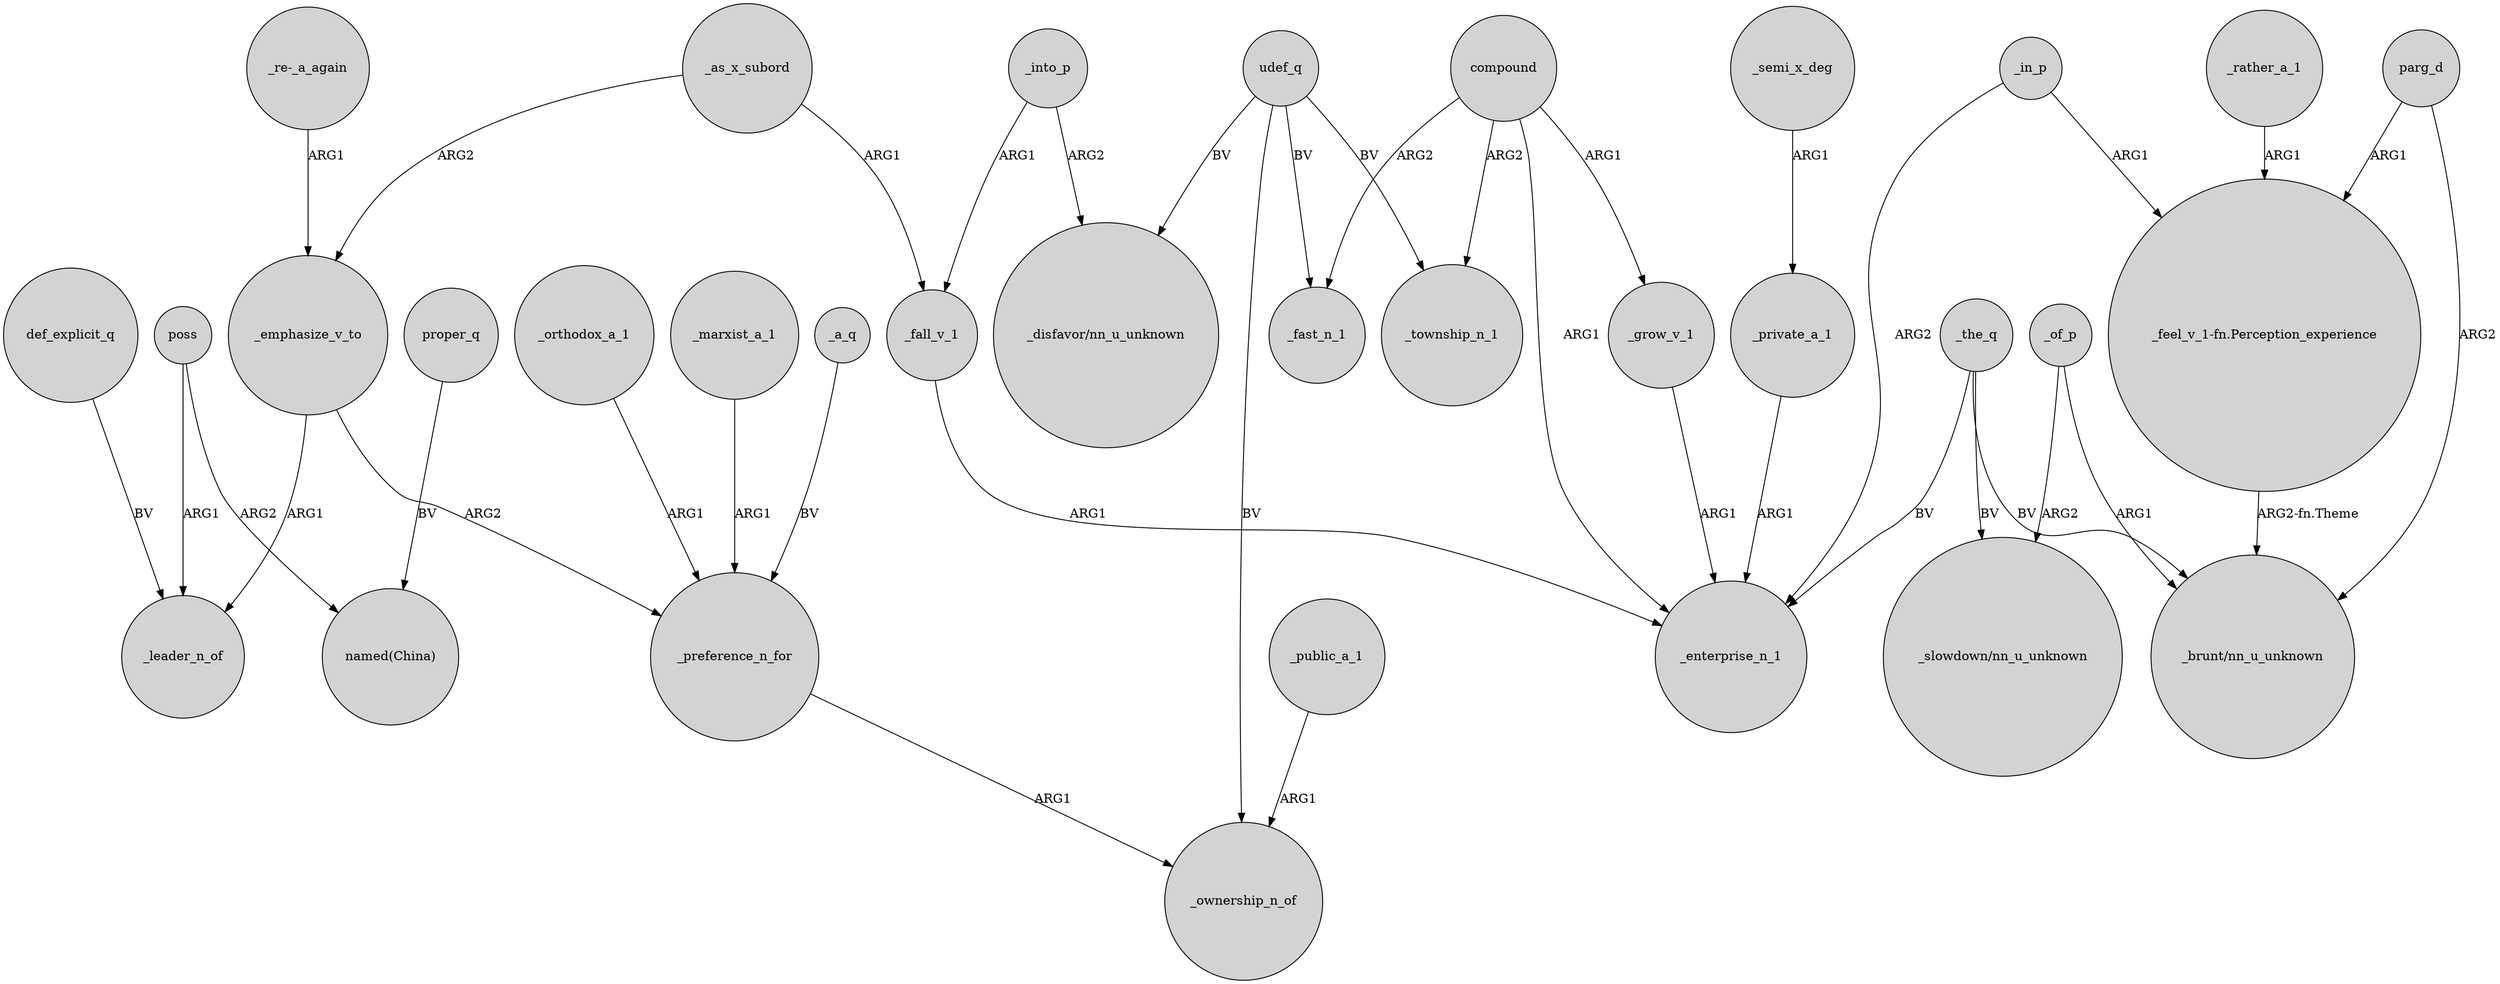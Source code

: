 digraph {
	node [shape=circle style=filled]
	def_explicit_q -> _leader_n_of [label=BV]
	compound -> _fast_n_1 [label=ARG2]
	_private_a_1 -> _enterprise_n_1 [label=ARG1]
	udef_q -> "_disfavor/nn_u_unknown" [label=BV]
	_fall_v_1 -> _enterprise_n_1 [label=ARG1]
	_into_p -> _fall_v_1 [label=ARG1]
	_orthodox_a_1 -> _preference_n_for [label=ARG1]
	_public_a_1 -> _ownership_n_of [label=ARG1]
	_the_q -> "_slowdown/nn_u_unknown" [label=BV]
	_rather_a_1 -> "_feel_v_1-fn.Perception_experience" [label=ARG1]
	poss -> _leader_n_of [label=ARG1]
	_emphasize_v_to -> _preference_n_for [label=ARG2]
	_as_x_subord -> _emphasize_v_to [label=ARG2]
	poss -> "named(China)" [label=ARG2]
	_into_p -> "_disfavor/nn_u_unknown" [label=ARG2]
	"_feel_v_1-fn.Perception_experience" -> "_brunt/nn_u_unknown" [label="ARG2-fn.Theme"]
	_semi_x_deg -> _private_a_1 [label=ARG1]
	"_re-_a_again" -> _emphasize_v_to [label=ARG1]
	udef_q -> _ownership_n_of [label=BV]
	_the_q -> _enterprise_n_1 [label=BV]
	parg_d -> "_brunt/nn_u_unknown" [label=ARG2]
	_marxist_a_1 -> _preference_n_for [label=ARG1]
	udef_q -> _township_n_1 [label=BV]
	_in_p -> "_feel_v_1-fn.Perception_experience" [label=ARG1]
	_preference_n_for -> _ownership_n_of [label=ARG1]
	_of_p -> "_brunt/nn_u_unknown" [label=ARG1]
	_a_q -> _preference_n_for [label=BV]
	_of_p -> "_slowdown/nn_u_unknown" [label=ARG2]
	_the_q -> "_brunt/nn_u_unknown" [label=BV]
	proper_q -> "named(China)" [label=BV]
	udef_q -> _fast_n_1 [label=BV]
	compound -> _enterprise_n_1 [label=ARG1]
	compound -> _grow_v_1 [label=ARG1]
	parg_d -> "_feel_v_1-fn.Perception_experience" [label=ARG1]
	_grow_v_1 -> _enterprise_n_1 [label=ARG1]
	compound -> _township_n_1 [label=ARG2]
	_emphasize_v_to -> _leader_n_of [label=ARG1]
	_as_x_subord -> _fall_v_1 [label=ARG1]
	_in_p -> _enterprise_n_1 [label=ARG2]
}
